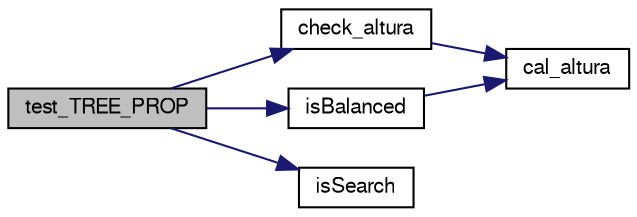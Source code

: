 digraph "test_TREE_PROP"
{
  edge [fontname="FreeSans",fontsize="10",labelfontname="FreeSans",labelfontsize="10"];
  node [fontname="FreeSans",fontsize="10",shape=record];
  rankdir="LR";
  Node1 [label="test_TREE_PROP",height=0.2,width=0.4,color="black", fillcolor="grey75", style="filled", fontcolor="black"];
  Node1 -> Node2 [color="midnightblue",fontsize="10",style="solid",fontname="FreeSans"];
  Node2 [label="check_altura",height=0.2,width=0.4,color="black", fillcolor="white", style="filled",URL="$mytree_8c.html#a6023a4e662c1e541d094a4f587089c6a",tooltip="Função que testa se os nodos da AVL têm as alturas direitas. "];
  Node2 -> Node3 [color="midnightblue",fontsize="10",style="solid",fontname="FreeSans"];
  Node3 [label="cal_altura",height=0.2,width=0.4,color="black", fillcolor="white", style="filled",URL="$mytree_8c.html#a0f14b1c5d4f89ac0d6af307c36ffb3c5",tooltip="Função calcula a altura de uma árvore. "];
  Node1 -> Node4 [color="midnightblue",fontsize="10",style="solid",fontname="FreeSans"];
  Node4 [label="isBalanced",height=0.2,width=0.4,color="black", fillcolor="white", style="filled",URL="$mytree_8c.html#a77052c283727704d56a67aa1b3b6bdf4",tooltip="Função verifica se a árvore é balanceada. "];
  Node4 -> Node3 [color="midnightblue",fontsize="10",style="solid",fontname="FreeSans"];
  Node1 -> Node5 [color="midnightblue",fontsize="10",style="solid",fontname="FreeSans"];
  Node5 [label="isSearch",height=0.2,width=0.4,color="black", fillcolor="white", style="filled",URL="$mytree_8c.html#a0aa35c0274354a2fc125f803ee254ab3",tooltip="Função que testa a AVL é de procura. "];
}
